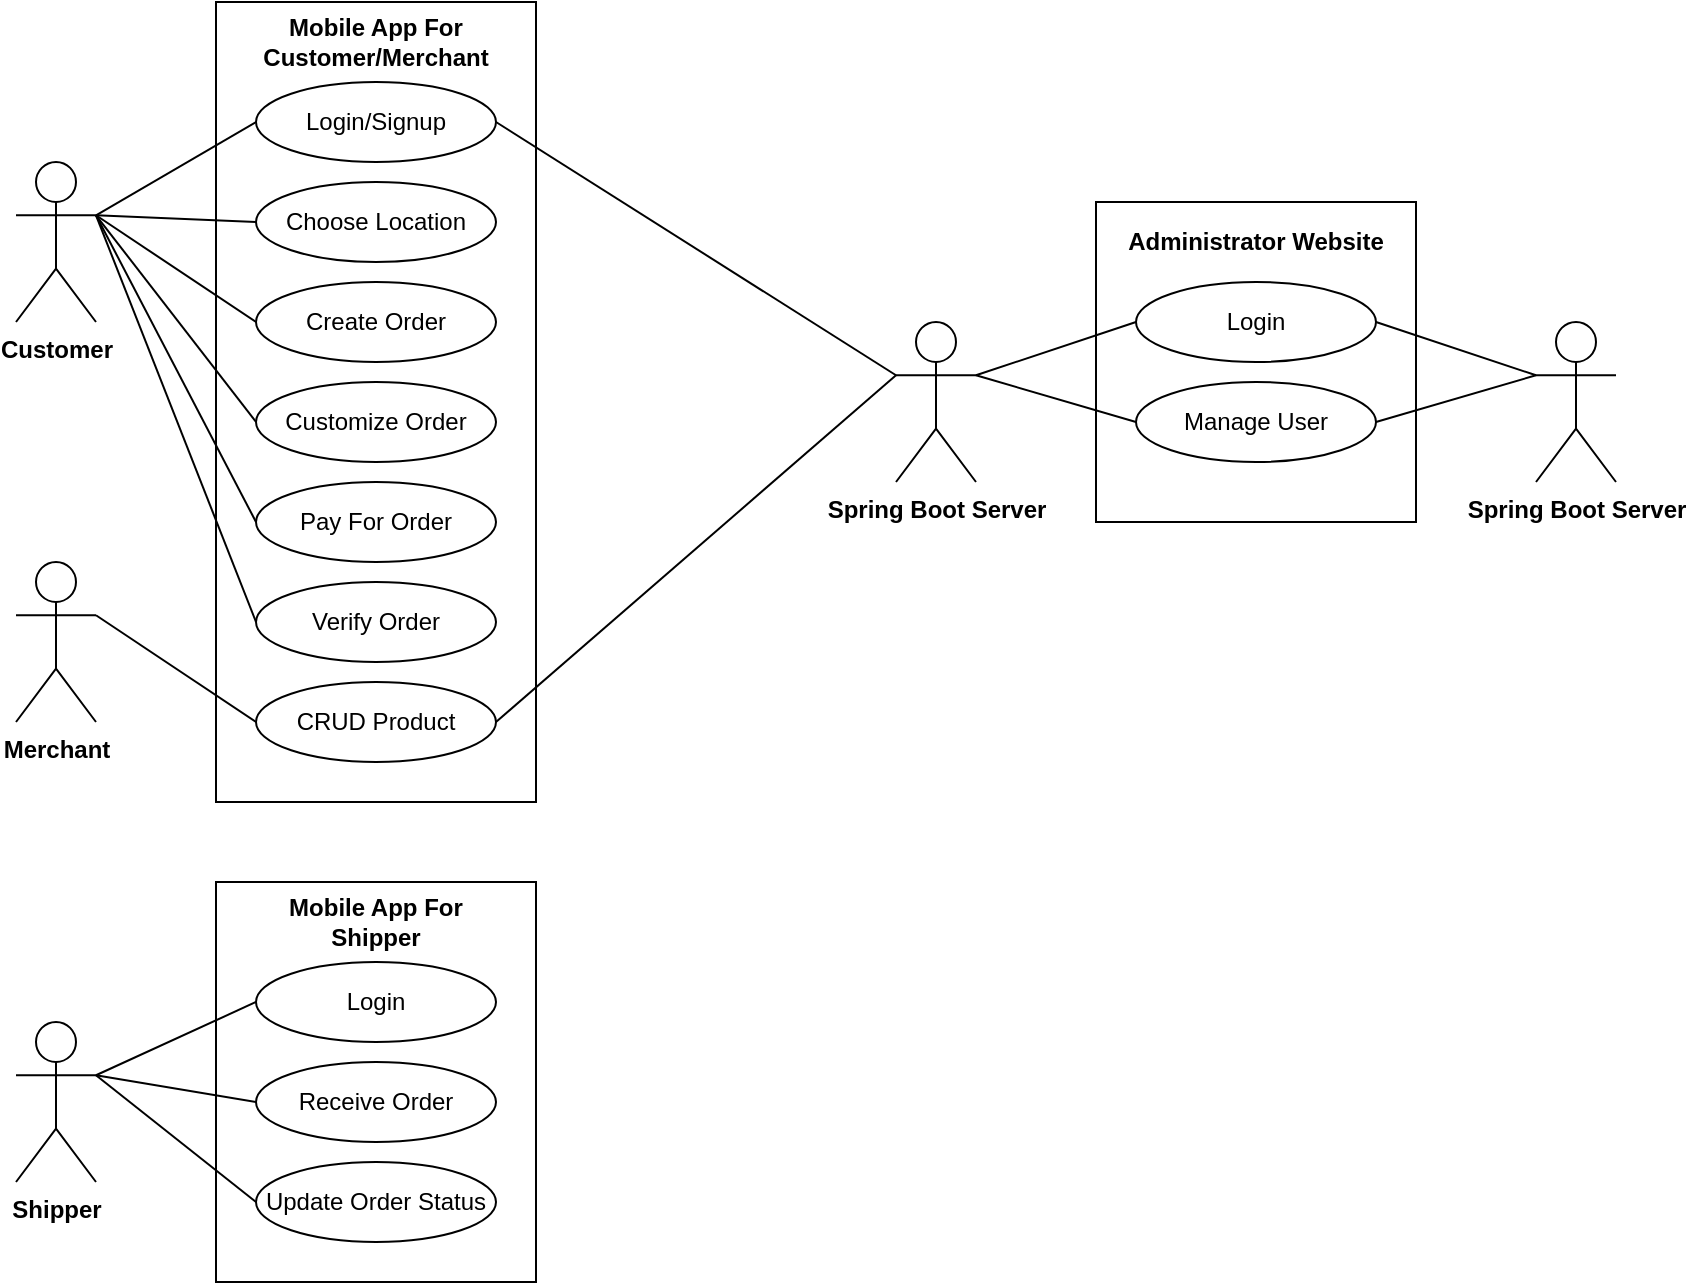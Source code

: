 <mxfile version="13.7.1" type="github">
  <diagram id="_4UQwpn9pqXSoXFsW3Js" name="Page-1">
    <mxGraphModel dx="1102" dy="582" grid="1" gridSize="10" guides="1" tooltips="1" connect="1" arrows="1" fold="1" page="1" pageScale="1" pageWidth="827" pageHeight="1169" math="0" shadow="0">
      <root>
        <mxCell id="0" />
        <mxCell id="1" parent="0" />
        <mxCell id="AMx2edkECyHvp3eWlHPG-473" value="" style="rounded=0;whiteSpace=wrap;html=1;fillColor=none;" vertex="1" parent="1">
          <mxGeometry x="580" y="140" width="160" height="160" as="geometry" />
        </mxCell>
        <mxCell id="AMx2edkECyHvp3eWlHPG-454" value="" style="rounded=0;whiteSpace=wrap;html=1;fillColor=none;" vertex="1" parent="1">
          <mxGeometry x="140" y="480" width="160" height="200" as="geometry" />
        </mxCell>
        <mxCell id="AMx2edkECyHvp3eWlHPG-436" value="" style="rounded=0;whiteSpace=wrap;html=1;fillColor=none;" vertex="1" parent="1">
          <mxGeometry x="140" y="40" width="160" height="400" as="geometry" />
        </mxCell>
        <mxCell id="AMx2edkECyHvp3eWlHPG-428" value="Login/Signup" style="ellipse;whiteSpace=wrap;html=1;" vertex="1" parent="1">
          <mxGeometry x="160" y="80" width="120" height="40" as="geometry" />
        </mxCell>
        <mxCell id="AMx2edkECyHvp3eWlHPG-429" value="Choose Location" style="ellipse;whiteSpace=wrap;html=1;" vertex="1" parent="1">
          <mxGeometry x="160" y="130" width="120" height="40" as="geometry" />
        </mxCell>
        <mxCell id="AMx2edkECyHvp3eWlHPG-430" value="Create Order" style="ellipse;whiteSpace=wrap;html=1;" vertex="1" parent="1">
          <mxGeometry x="160" y="180" width="120" height="40" as="geometry" />
        </mxCell>
        <mxCell id="AMx2edkECyHvp3eWlHPG-431" value="Customize Order" style="ellipse;whiteSpace=wrap;html=1;" vertex="1" parent="1">
          <mxGeometry x="160" y="230" width="120" height="40" as="geometry" />
        </mxCell>
        <mxCell id="AMx2edkECyHvp3eWlHPG-432" value="Pay For Order" style="ellipse;whiteSpace=wrap;html=1;" vertex="1" parent="1">
          <mxGeometry x="160" y="280" width="120" height="40" as="geometry" />
        </mxCell>
        <mxCell id="AMx2edkECyHvp3eWlHPG-433" value="Verify Order" style="ellipse;whiteSpace=wrap;html=1;" vertex="1" parent="1">
          <mxGeometry x="160" y="330" width="120" height="40" as="geometry" />
        </mxCell>
        <mxCell id="AMx2edkECyHvp3eWlHPG-434" value="CRUD Product" style="ellipse;whiteSpace=wrap;html=1;" vertex="1" parent="1">
          <mxGeometry x="160" y="380" width="120" height="40" as="geometry" />
        </mxCell>
        <mxCell id="AMx2edkECyHvp3eWlHPG-435" value="&lt;b&gt;Mobile App For Customer/Merchant&lt;/b&gt;" style="text;html=1;strokeColor=none;fillColor=none;align=center;verticalAlign=middle;whiteSpace=wrap;rounded=0;" vertex="1" parent="1">
          <mxGeometry x="160" y="50" width="120" height="20" as="geometry" />
        </mxCell>
        <mxCell id="AMx2edkECyHvp3eWlHPG-445" value="&lt;b&gt;Customer&lt;/b&gt;" style="shape=umlActor;verticalLabelPosition=bottom;verticalAlign=top;html=1;outlineConnect=0;fillColor=none;" vertex="1" parent="1">
          <mxGeometry x="40" y="120" width="40" height="80" as="geometry" />
        </mxCell>
        <mxCell id="AMx2edkECyHvp3eWlHPG-448" value="&lt;b&gt;Merchant&lt;/b&gt;" style="shape=umlActor;verticalLabelPosition=bottom;verticalAlign=top;html=1;outlineConnect=0;fillColor=none;" vertex="1" parent="1">
          <mxGeometry x="40" y="320" width="40" height="80" as="geometry" />
        </mxCell>
        <mxCell id="AMx2edkECyHvp3eWlHPG-451" value="Login" style="ellipse;whiteSpace=wrap;html=1;" vertex="1" parent="1">
          <mxGeometry x="160" y="520" width="120" height="40" as="geometry" />
        </mxCell>
        <mxCell id="AMx2edkECyHvp3eWlHPG-452" value="Receive Order" style="ellipse;whiteSpace=wrap;html=1;" vertex="1" parent="1">
          <mxGeometry x="160" y="570" width="120" height="40" as="geometry" />
        </mxCell>
        <mxCell id="AMx2edkECyHvp3eWlHPG-453" value="Update Order Status" style="ellipse;whiteSpace=wrap;html=1;" vertex="1" parent="1">
          <mxGeometry x="160" y="620" width="120" height="40" as="geometry" />
        </mxCell>
        <mxCell id="AMx2edkECyHvp3eWlHPG-455" value="&lt;b&gt;Mobile App For Shipper&lt;/b&gt;" style="text;html=1;strokeColor=none;fillColor=none;align=center;verticalAlign=middle;whiteSpace=wrap;rounded=0;" vertex="1" parent="1">
          <mxGeometry x="175" y="490" width="90" height="20" as="geometry" />
        </mxCell>
        <mxCell id="AMx2edkECyHvp3eWlHPG-456" value="&lt;b&gt;Shipper&lt;/b&gt;" style="shape=umlActor;verticalLabelPosition=bottom;verticalAlign=top;html=1;outlineConnect=0;fillColor=none;" vertex="1" parent="1">
          <mxGeometry x="40" y="550" width="40" height="80" as="geometry" />
        </mxCell>
        <mxCell id="AMx2edkECyHvp3eWlHPG-457" value="" style="endArrow=none;html=1;entryX=0;entryY=0.5;entryDx=0;entryDy=0;exitX=1;exitY=0.333;exitDx=0;exitDy=0;exitPerimeter=0;" edge="1" parent="1" source="AMx2edkECyHvp3eWlHPG-456" target="AMx2edkECyHvp3eWlHPG-451">
          <mxGeometry width="50" height="50" relative="1" as="geometry">
            <mxPoint x="80" y="650" as="sourcePoint" />
            <mxPoint x="130" y="600" as="targetPoint" />
          </mxGeometry>
        </mxCell>
        <mxCell id="AMx2edkECyHvp3eWlHPG-458" value="" style="endArrow=none;html=1;exitX=1;exitY=0.333;exitDx=0;exitDy=0;exitPerimeter=0;entryX=0;entryY=0.5;entryDx=0;entryDy=0;" edge="1" parent="1" source="AMx2edkECyHvp3eWlHPG-456" target="AMx2edkECyHvp3eWlHPG-452">
          <mxGeometry width="50" height="50" relative="1" as="geometry">
            <mxPoint x="90" y="730" as="sourcePoint" />
            <mxPoint x="140" y="680" as="targetPoint" />
          </mxGeometry>
        </mxCell>
        <mxCell id="AMx2edkECyHvp3eWlHPG-459" value="" style="endArrow=none;html=1;entryX=0;entryY=0.5;entryDx=0;entryDy=0;exitX=1;exitY=0.333;exitDx=0;exitDy=0;exitPerimeter=0;" edge="1" parent="1" source="AMx2edkECyHvp3eWlHPG-456" target="AMx2edkECyHvp3eWlHPG-453">
          <mxGeometry width="50" height="50" relative="1" as="geometry">
            <mxPoint x="100" y="630" as="sourcePoint" />
            <mxPoint x="140" y="540" as="targetPoint" />
          </mxGeometry>
        </mxCell>
        <mxCell id="AMx2edkECyHvp3eWlHPG-460" value="" style="endArrow=none;html=1;exitX=1;exitY=0.333;exitDx=0;exitDy=0;exitPerimeter=0;entryX=0;entryY=0.5;entryDx=0;entryDy=0;" edge="1" parent="1" source="AMx2edkECyHvp3eWlHPG-445" target="AMx2edkECyHvp3eWlHPG-428">
          <mxGeometry width="50" height="50" relative="1" as="geometry">
            <mxPoint x="100" y="140" as="sourcePoint" />
            <mxPoint x="140" y="80" as="targetPoint" />
          </mxGeometry>
        </mxCell>
        <mxCell id="AMx2edkECyHvp3eWlHPG-461" value="" style="endArrow=none;html=1;exitX=1;exitY=0.333;exitDx=0;exitDy=0;exitPerimeter=0;entryX=0;entryY=0.5;entryDx=0;entryDy=0;" edge="1" parent="1" source="AMx2edkECyHvp3eWlHPG-445" target="AMx2edkECyHvp3eWlHPG-429">
          <mxGeometry width="50" height="50" relative="1" as="geometry">
            <mxPoint x="90" y="210" as="sourcePoint" />
            <mxPoint x="140" y="160" as="targetPoint" />
          </mxGeometry>
        </mxCell>
        <mxCell id="AMx2edkECyHvp3eWlHPG-462" value="" style="endArrow=none;html=1;entryX=0;entryY=0.5;entryDx=0;entryDy=0;exitX=1;exitY=0.333;exitDx=0;exitDy=0;exitPerimeter=0;" edge="1" parent="1" source="AMx2edkECyHvp3eWlHPG-445" target="AMx2edkECyHvp3eWlHPG-430">
          <mxGeometry width="50" height="50" relative="1" as="geometry">
            <mxPoint x="70" y="280" as="sourcePoint" />
            <mxPoint x="120" y="230" as="targetPoint" />
          </mxGeometry>
        </mxCell>
        <mxCell id="AMx2edkECyHvp3eWlHPG-463" value="" style="endArrow=none;html=1;entryX=0;entryY=0.5;entryDx=0;entryDy=0;exitX=1;exitY=0.333;exitDx=0;exitDy=0;exitPerimeter=0;" edge="1" parent="1" source="AMx2edkECyHvp3eWlHPG-445" target="AMx2edkECyHvp3eWlHPG-431">
          <mxGeometry width="50" height="50" relative="1" as="geometry">
            <mxPoint x="80" y="150" as="sourcePoint" />
            <mxPoint x="130" y="240" as="targetPoint" />
          </mxGeometry>
        </mxCell>
        <mxCell id="AMx2edkECyHvp3eWlHPG-464" value="" style="endArrow=none;html=1;entryX=0;entryY=0.5;entryDx=0;entryDy=0;exitX=1;exitY=0.333;exitDx=0;exitDy=0;exitPerimeter=0;" edge="1" parent="1" source="AMx2edkECyHvp3eWlHPG-445" target="AMx2edkECyHvp3eWlHPG-432">
          <mxGeometry width="50" height="50" relative="1" as="geometry">
            <mxPoint x="90" y="300" as="sourcePoint" />
            <mxPoint x="140" y="250" as="targetPoint" />
          </mxGeometry>
        </mxCell>
        <mxCell id="AMx2edkECyHvp3eWlHPG-465" value="" style="endArrow=none;html=1;exitX=1;exitY=0.333;exitDx=0;exitDy=0;exitPerimeter=0;entryX=0;entryY=0.5;entryDx=0;entryDy=0;" edge="1" parent="1" source="AMx2edkECyHvp3eWlHPG-448" target="AMx2edkECyHvp3eWlHPG-434">
          <mxGeometry width="50" height="50" relative="1" as="geometry">
            <mxPoint x="70" y="310" as="sourcePoint" />
            <mxPoint x="120" y="260" as="targetPoint" />
          </mxGeometry>
        </mxCell>
        <mxCell id="AMx2edkECyHvp3eWlHPG-466" value="" style="endArrow=none;html=1;entryX=0;entryY=0.5;entryDx=0;entryDy=0;exitX=1;exitY=0.333;exitDx=0;exitDy=0;exitPerimeter=0;" edge="1" parent="1" source="AMx2edkECyHvp3eWlHPG-445" target="AMx2edkECyHvp3eWlHPG-433">
          <mxGeometry width="50" height="50" relative="1" as="geometry">
            <mxPoint x="50" y="300" as="sourcePoint" />
            <mxPoint x="100" y="250" as="targetPoint" />
          </mxGeometry>
        </mxCell>
        <mxCell id="AMx2edkECyHvp3eWlHPG-467" value="&lt;b&gt;Spring Boot Server&lt;/b&gt;" style="shape=umlActor;verticalLabelPosition=bottom;verticalAlign=top;html=1;outlineConnect=0;fillColor=none;" vertex="1" parent="1">
          <mxGeometry x="480" y="200" width="40" height="80" as="geometry" />
        </mxCell>
        <mxCell id="AMx2edkECyHvp3eWlHPG-468" value="" style="endArrow=none;html=1;entryX=0;entryY=0.333;entryDx=0;entryDy=0;entryPerimeter=0;exitX=1;exitY=0.5;exitDx=0;exitDy=0;" edge="1" parent="1" source="AMx2edkECyHvp3eWlHPG-434" target="AMx2edkECyHvp3eWlHPG-467">
          <mxGeometry width="50" height="50" relative="1" as="geometry">
            <mxPoint x="410" y="200" as="sourcePoint" />
            <mxPoint x="460" y="150" as="targetPoint" />
          </mxGeometry>
        </mxCell>
        <mxCell id="AMx2edkECyHvp3eWlHPG-469" value="" style="endArrow=none;html=1;exitX=1;exitY=0.5;exitDx=0;exitDy=0;entryX=0;entryY=0.333;entryDx=0;entryDy=0;entryPerimeter=0;" edge="1" parent="1" source="AMx2edkECyHvp3eWlHPG-428" target="AMx2edkECyHvp3eWlHPG-467">
          <mxGeometry width="50" height="50" relative="1" as="geometry">
            <mxPoint x="390" y="220" as="sourcePoint" />
            <mxPoint x="440" y="170" as="targetPoint" />
          </mxGeometry>
        </mxCell>
        <mxCell id="AMx2edkECyHvp3eWlHPG-470" value="Login" style="ellipse;whiteSpace=wrap;html=1;" vertex="1" parent="1">
          <mxGeometry x="600" y="180" width="120" height="40" as="geometry" />
        </mxCell>
        <mxCell id="AMx2edkECyHvp3eWlHPG-471" value="Manage User" style="ellipse;whiteSpace=wrap;html=1;" vertex="1" parent="1">
          <mxGeometry x="600" y="230" width="120" height="40" as="geometry" />
        </mxCell>
        <mxCell id="AMx2edkECyHvp3eWlHPG-472" value="&lt;b&gt;Administrator Website&lt;/b&gt;" style="text;html=1;strokeColor=none;fillColor=none;align=center;verticalAlign=middle;whiteSpace=wrap;rounded=0;" vertex="1" parent="1">
          <mxGeometry x="595" y="150" width="130" height="20" as="geometry" />
        </mxCell>
        <mxCell id="AMx2edkECyHvp3eWlHPG-474" value="" style="endArrow=none;html=1;exitX=1;exitY=0.333;exitDx=0;exitDy=0;exitPerimeter=0;entryX=0;entryY=0.5;entryDx=0;entryDy=0;" edge="1" parent="1" source="AMx2edkECyHvp3eWlHPG-467" target="AMx2edkECyHvp3eWlHPG-470">
          <mxGeometry width="50" height="50" relative="1" as="geometry">
            <mxPoint x="500" y="150" as="sourcePoint" />
            <mxPoint x="550" y="100" as="targetPoint" />
          </mxGeometry>
        </mxCell>
        <mxCell id="AMx2edkECyHvp3eWlHPG-475" value="" style="endArrow=none;html=1;entryX=0;entryY=0.5;entryDx=0;entryDy=0;exitX=1;exitY=0.333;exitDx=0;exitDy=0;exitPerimeter=0;" edge="1" parent="1" source="AMx2edkECyHvp3eWlHPG-467" target="AMx2edkECyHvp3eWlHPG-471">
          <mxGeometry width="50" height="50" relative="1" as="geometry">
            <mxPoint x="480" y="420" as="sourcePoint" />
            <mxPoint x="530" y="370" as="targetPoint" />
          </mxGeometry>
        </mxCell>
        <mxCell id="AMx2edkECyHvp3eWlHPG-476" value="&lt;b&gt;Spring Boot Server&lt;/b&gt;" style="shape=umlActor;verticalLabelPosition=bottom;verticalAlign=top;html=1;outlineConnect=0;fillColor=none;" vertex="1" parent="1">
          <mxGeometry x="800" y="200" width="40" height="80" as="geometry" />
        </mxCell>
        <mxCell id="AMx2edkECyHvp3eWlHPG-477" value="" style="endArrow=none;html=1;exitX=1;exitY=0.5;exitDx=0;exitDy=0;entryX=0;entryY=0.333;entryDx=0;entryDy=0;entryPerimeter=0;" edge="1" parent="1" source="AMx2edkECyHvp3eWlHPG-470" target="AMx2edkECyHvp3eWlHPG-476">
          <mxGeometry width="50" height="50" relative="1" as="geometry">
            <mxPoint x="740" y="240" as="sourcePoint" />
            <mxPoint x="790" y="190" as="targetPoint" />
          </mxGeometry>
        </mxCell>
        <mxCell id="AMx2edkECyHvp3eWlHPG-478" value="" style="endArrow=none;html=1;exitX=1;exitY=0.5;exitDx=0;exitDy=0;entryX=0;entryY=0.333;entryDx=0;entryDy=0;entryPerimeter=0;" edge="1" parent="1" source="AMx2edkECyHvp3eWlHPG-471" target="AMx2edkECyHvp3eWlHPG-476">
          <mxGeometry width="50" height="50" relative="1" as="geometry">
            <mxPoint x="720" y="370" as="sourcePoint" />
            <mxPoint x="770" y="320" as="targetPoint" />
          </mxGeometry>
        </mxCell>
      </root>
    </mxGraphModel>
  </diagram>
</mxfile>
